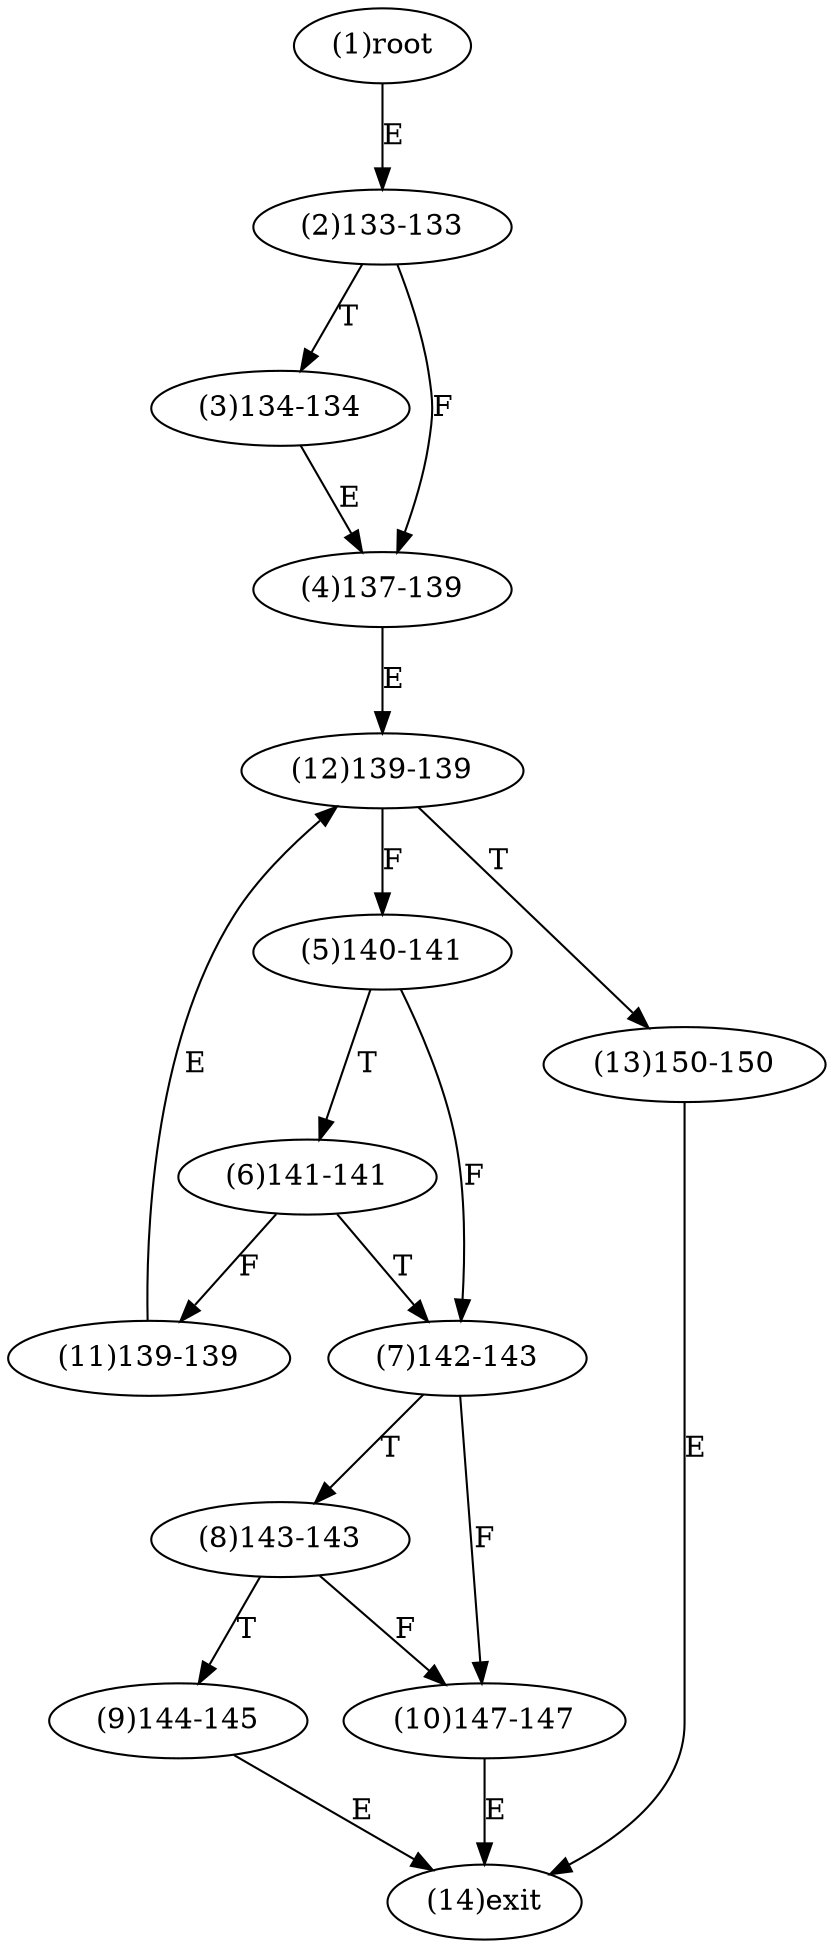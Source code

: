 digraph "" { 
1[ label="(1)root"];
2[ label="(2)133-133"];
3[ label="(3)134-134"];
4[ label="(4)137-139"];
5[ label="(5)140-141"];
6[ label="(6)141-141"];
7[ label="(7)142-143"];
8[ label="(8)143-143"];
9[ label="(9)144-145"];
10[ label="(10)147-147"];
11[ label="(11)139-139"];
12[ label="(12)139-139"];
13[ label="(13)150-150"];
14[ label="(14)exit"];
1->2[ label="E"];
2->4[ label="F"];
2->3[ label="T"];
3->4[ label="E"];
4->12[ label="E"];
5->7[ label="F"];
5->6[ label="T"];
6->11[ label="F"];
6->7[ label="T"];
7->10[ label="F"];
7->8[ label="T"];
8->10[ label="F"];
8->9[ label="T"];
9->14[ label="E"];
10->14[ label="E"];
11->12[ label="E"];
12->5[ label="F"];
12->13[ label="T"];
13->14[ label="E"];
}
